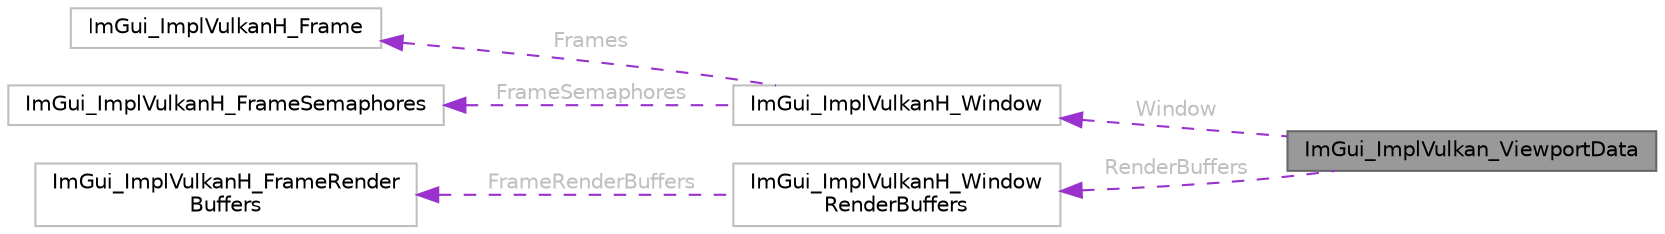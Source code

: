 digraph "ImGui_ImplVulkan_ViewportData"
{
 // LATEX_PDF_SIZE
  bgcolor="transparent";
  edge [fontname=Helvetica,fontsize=10,labelfontname=Helvetica,labelfontsize=10];
  node [fontname=Helvetica,fontsize=10,shape=box,height=0.2,width=0.4];
  rankdir="LR";
  Node1 [id="Node000001",label="ImGui_ImplVulkan_ViewportData",height=0.2,width=0.4,color="gray40", fillcolor="grey60", style="filled", fontcolor="black",tooltip=" "];
  Node2 -> Node1 [id="edge6_Node000001_Node000002",dir="back",color="darkorchid3",style="dashed",tooltip=" ",label=" Window",fontcolor="grey" ];
  Node2 [id="Node000002",label="ImGui_ImplVulkanH_Window",height=0.2,width=0.4,color="grey75", fillcolor="white", style="filled",URL="$de/d27/struct_im_gui___impl_vulkan_h___window.html",tooltip=" "];
  Node3 -> Node2 [id="edge7_Node000002_Node000003",dir="back",color="darkorchid3",style="dashed",tooltip=" ",label=" Frames",fontcolor="grey" ];
  Node3 [id="Node000003",label="ImGui_ImplVulkanH_Frame",height=0.2,width=0.4,color="grey75", fillcolor="white", style="filled",URL="$d6/df7/struct_im_gui___impl_vulkan_h___frame.html",tooltip=" "];
  Node4 -> Node2 [id="edge8_Node000002_Node000004",dir="back",color="darkorchid3",style="dashed",tooltip=" ",label=" FrameSemaphores",fontcolor="grey" ];
  Node4 [id="Node000004",label="ImGui_ImplVulkanH_FrameSemaphores",height=0.2,width=0.4,color="grey75", fillcolor="white", style="filled",URL="$d5/d82/struct_im_gui___impl_vulkan_h___frame_semaphores.html",tooltip=" "];
  Node5 -> Node1 [id="edge9_Node000001_Node000005",dir="back",color="darkorchid3",style="dashed",tooltip=" ",label=" RenderBuffers",fontcolor="grey" ];
  Node5 [id="Node000005",label="ImGui_ImplVulkanH_Window\lRenderBuffers",height=0.2,width=0.4,color="grey75", fillcolor="white", style="filled",URL="$d5/d15/struct_im_gui___impl_vulkan_h___window_render_buffers.html",tooltip=" "];
  Node6 -> Node5 [id="edge10_Node000005_Node000006",dir="back",color="darkorchid3",style="dashed",tooltip=" ",label=" FrameRenderBuffers",fontcolor="grey" ];
  Node6 [id="Node000006",label="ImGui_ImplVulkanH_FrameRender\lBuffers",height=0.2,width=0.4,color="grey75", fillcolor="white", style="filled",URL="$d4/dfb/struct_im_gui___impl_vulkan_h___frame_render_buffers.html",tooltip=" "];
}
